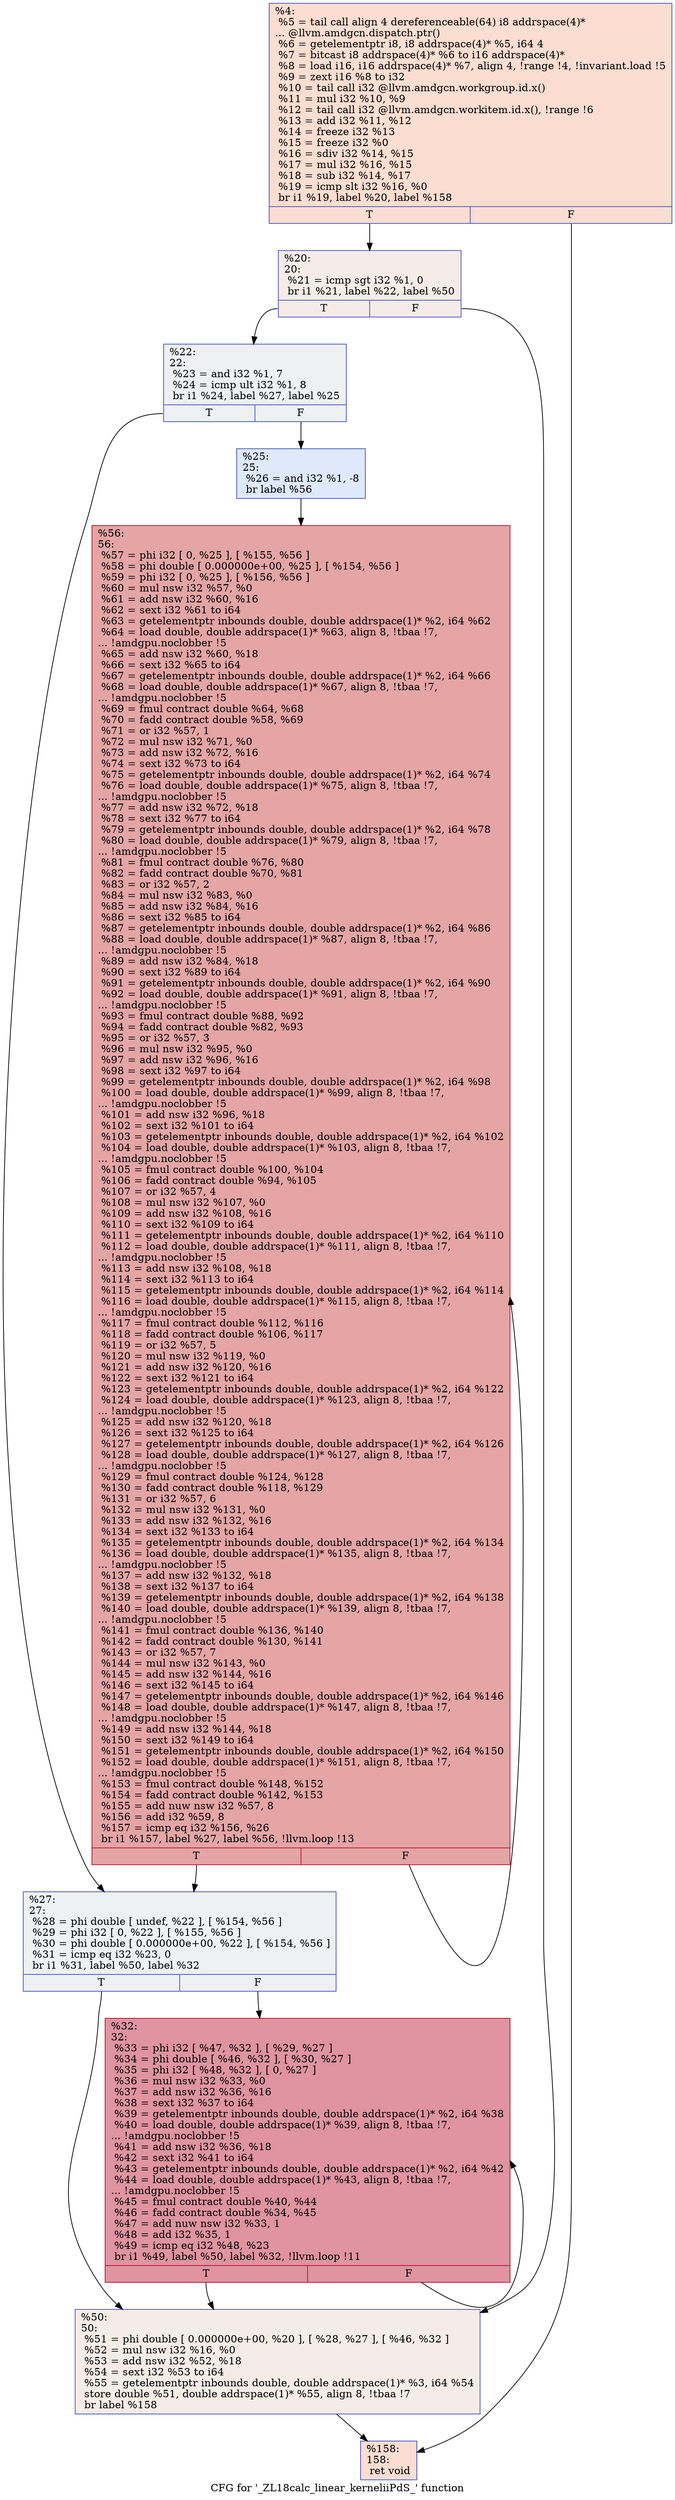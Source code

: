 digraph "CFG for '_ZL18calc_linear_kerneliiPdS_' function" {
	label="CFG for '_ZL18calc_linear_kerneliiPdS_' function";

	Node0x5a15bf0 [shape=record,color="#3d50c3ff", style=filled, fillcolor="#f7b39670",label="{%4:\l  %5 = tail call align 4 dereferenceable(64) i8 addrspace(4)*\l... @llvm.amdgcn.dispatch.ptr()\l  %6 = getelementptr i8, i8 addrspace(4)* %5, i64 4\l  %7 = bitcast i8 addrspace(4)* %6 to i16 addrspace(4)*\l  %8 = load i16, i16 addrspace(4)* %7, align 4, !range !4, !invariant.load !5\l  %9 = zext i16 %8 to i32\l  %10 = tail call i32 @llvm.amdgcn.workgroup.id.x()\l  %11 = mul i32 %10, %9\l  %12 = tail call i32 @llvm.amdgcn.workitem.id.x(), !range !6\l  %13 = add i32 %11, %12\l  %14 = freeze i32 %13\l  %15 = freeze i32 %0\l  %16 = sdiv i32 %14, %15\l  %17 = mul i32 %16, %15\l  %18 = sub i32 %14, %17\l  %19 = icmp slt i32 %16, %0\l  br i1 %19, label %20, label %158\l|{<s0>T|<s1>F}}"];
	Node0x5a15bf0:s0 -> Node0x5a17d90;
	Node0x5a15bf0:s1 -> Node0x5a17e20;
	Node0x5a17d90 [shape=record,color="#3d50c3ff", style=filled, fillcolor="#ead5c970",label="{%20:\l20:                                               \l  %21 = icmp sgt i32 %1, 0\l  br i1 %21, label %22, label %50\l|{<s0>T|<s1>F}}"];
	Node0x5a17d90:s0 -> Node0x5a17ff0;
	Node0x5a17d90:s1 -> Node0x5a18040;
	Node0x5a17ff0 [shape=record,color="#3d50c3ff", style=filled, fillcolor="#d9dce170",label="{%22:\l22:                                               \l  %23 = and i32 %1, 7\l  %24 = icmp ult i32 %1, 8\l  br i1 %24, label %27, label %25\l|{<s0>T|<s1>F}}"];
	Node0x5a17ff0:s0 -> Node0x5a18300;
	Node0x5a17ff0:s1 -> Node0x5a18350;
	Node0x5a18350 [shape=record,color="#3d50c3ff", style=filled, fillcolor="#b5cdfa70",label="{%25:\l25:                                               \l  %26 = and i32 %1, -8\l  br label %56\l}"];
	Node0x5a18350 -> Node0x5a18550;
	Node0x5a18300 [shape=record,color="#3d50c3ff", style=filled, fillcolor="#d9dce170",label="{%27:\l27:                                               \l  %28 = phi double [ undef, %22 ], [ %154, %56 ]\l  %29 = phi i32 [ 0, %22 ], [ %155, %56 ]\l  %30 = phi double [ 0.000000e+00, %22 ], [ %154, %56 ]\l  %31 = icmp eq i32 %23, 0\l  br i1 %31, label %50, label %32\l|{<s0>T|<s1>F}}"];
	Node0x5a18300:s0 -> Node0x5a18040;
	Node0x5a18300:s1 -> Node0x5a197f0;
	Node0x5a197f0 [shape=record,color="#b70d28ff", style=filled, fillcolor="#b70d2870",label="{%32:\l32:                                               \l  %33 = phi i32 [ %47, %32 ], [ %29, %27 ]\l  %34 = phi double [ %46, %32 ], [ %30, %27 ]\l  %35 = phi i32 [ %48, %32 ], [ 0, %27 ]\l  %36 = mul nsw i32 %33, %0\l  %37 = add nsw i32 %36, %16\l  %38 = sext i32 %37 to i64\l  %39 = getelementptr inbounds double, double addrspace(1)* %2, i64 %38\l  %40 = load double, double addrspace(1)* %39, align 8, !tbaa !7,\l... !amdgpu.noclobber !5\l  %41 = add nsw i32 %36, %18\l  %42 = sext i32 %41 to i64\l  %43 = getelementptr inbounds double, double addrspace(1)* %2, i64 %42\l  %44 = load double, double addrspace(1)* %43, align 8, !tbaa !7,\l... !amdgpu.noclobber !5\l  %45 = fmul contract double %40, %44\l  %46 = fadd contract double %34, %45\l  %47 = add nuw nsw i32 %33, 1\l  %48 = add i32 %35, 1\l  %49 = icmp eq i32 %48, %23\l  br i1 %49, label %50, label %32, !llvm.loop !11\l|{<s0>T|<s1>F}}"];
	Node0x5a197f0:s0 -> Node0x5a18040;
	Node0x5a197f0:s1 -> Node0x5a197f0;
	Node0x5a18040 [shape=record,color="#3d50c3ff", style=filled, fillcolor="#ead5c970",label="{%50:\l50:                                               \l  %51 = phi double [ 0.000000e+00, %20 ], [ %28, %27 ], [ %46, %32 ]\l  %52 = mul nsw i32 %16, %0\l  %53 = add nsw i32 %52, %18\l  %54 = sext i32 %53 to i64\l  %55 = getelementptr inbounds double, double addrspace(1)* %3, i64 %54\l  store double %51, double addrspace(1)* %55, align 8, !tbaa !7\l  br label %158\l}"];
	Node0x5a18040 -> Node0x5a17e20;
	Node0x5a18550 [shape=record,color="#b70d28ff", style=filled, fillcolor="#c5333470",label="{%56:\l56:                                               \l  %57 = phi i32 [ 0, %25 ], [ %155, %56 ]\l  %58 = phi double [ 0.000000e+00, %25 ], [ %154, %56 ]\l  %59 = phi i32 [ 0, %25 ], [ %156, %56 ]\l  %60 = mul nsw i32 %57, %0\l  %61 = add nsw i32 %60, %16\l  %62 = sext i32 %61 to i64\l  %63 = getelementptr inbounds double, double addrspace(1)* %2, i64 %62\l  %64 = load double, double addrspace(1)* %63, align 8, !tbaa !7,\l... !amdgpu.noclobber !5\l  %65 = add nsw i32 %60, %18\l  %66 = sext i32 %65 to i64\l  %67 = getelementptr inbounds double, double addrspace(1)* %2, i64 %66\l  %68 = load double, double addrspace(1)* %67, align 8, !tbaa !7,\l... !amdgpu.noclobber !5\l  %69 = fmul contract double %64, %68\l  %70 = fadd contract double %58, %69\l  %71 = or i32 %57, 1\l  %72 = mul nsw i32 %71, %0\l  %73 = add nsw i32 %72, %16\l  %74 = sext i32 %73 to i64\l  %75 = getelementptr inbounds double, double addrspace(1)* %2, i64 %74\l  %76 = load double, double addrspace(1)* %75, align 8, !tbaa !7,\l... !amdgpu.noclobber !5\l  %77 = add nsw i32 %72, %18\l  %78 = sext i32 %77 to i64\l  %79 = getelementptr inbounds double, double addrspace(1)* %2, i64 %78\l  %80 = load double, double addrspace(1)* %79, align 8, !tbaa !7,\l... !amdgpu.noclobber !5\l  %81 = fmul contract double %76, %80\l  %82 = fadd contract double %70, %81\l  %83 = or i32 %57, 2\l  %84 = mul nsw i32 %83, %0\l  %85 = add nsw i32 %84, %16\l  %86 = sext i32 %85 to i64\l  %87 = getelementptr inbounds double, double addrspace(1)* %2, i64 %86\l  %88 = load double, double addrspace(1)* %87, align 8, !tbaa !7,\l... !amdgpu.noclobber !5\l  %89 = add nsw i32 %84, %18\l  %90 = sext i32 %89 to i64\l  %91 = getelementptr inbounds double, double addrspace(1)* %2, i64 %90\l  %92 = load double, double addrspace(1)* %91, align 8, !tbaa !7,\l... !amdgpu.noclobber !5\l  %93 = fmul contract double %88, %92\l  %94 = fadd contract double %82, %93\l  %95 = or i32 %57, 3\l  %96 = mul nsw i32 %95, %0\l  %97 = add nsw i32 %96, %16\l  %98 = sext i32 %97 to i64\l  %99 = getelementptr inbounds double, double addrspace(1)* %2, i64 %98\l  %100 = load double, double addrspace(1)* %99, align 8, !tbaa !7,\l... !amdgpu.noclobber !5\l  %101 = add nsw i32 %96, %18\l  %102 = sext i32 %101 to i64\l  %103 = getelementptr inbounds double, double addrspace(1)* %2, i64 %102\l  %104 = load double, double addrspace(1)* %103, align 8, !tbaa !7,\l... !amdgpu.noclobber !5\l  %105 = fmul contract double %100, %104\l  %106 = fadd contract double %94, %105\l  %107 = or i32 %57, 4\l  %108 = mul nsw i32 %107, %0\l  %109 = add nsw i32 %108, %16\l  %110 = sext i32 %109 to i64\l  %111 = getelementptr inbounds double, double addrspace(1)* %2, i64 %110\l  %112 = load double, double addrspace(1)* %111, align 8, !tbaa !7,\l... !amdgpu.noclobber !5\l  %113 = add nsw i32 %108, %18\l  %114 = sext i32 %113 to i64\l  %115 = getelementptr inbounds double, double addrspace(1)* %2, i64 %114\l  %116 = load double, double addrspace(1)* %115, align 8, !tbaa !7,\l... !amdgpu.noclobber !5\l  %117 = fmul contract double %112, %116\l  %118 = fadd contract double %106, %117\l  %119 = or i32 %57, 5\l  %120 = mul nsw i32 %119, %0\l  %121 = add nsw i32 %120, %16\l  %122 = sext i32 %121 to i64\l  %123 = getelementptr inbounds double, double addrspace(1)* %2, i64 %122\l  %124 = load double, double addrspace(1)* %123, align 8, !tbaa !7,\l... !amdgpu.noclobber !5\l  %125 = add nsw i32 %120, %18\l  %126 = sext i32 %125 to i64\l  %127 = getelementptr inbounds double, double addrspace(1)* %2, i64 %126\l  %128 = load double, double addrspace(1)* %127, align 8, !tbaa !7,\l... !amdgpu.noclobber !5\l  %129 = fmul contract double %124, %128\l  %130 = fadd contract double %118, %129\l  %131 = or i32 %57, 6\l  %132 = mul nsw i32 %131, %0\l  %133 = add nsw i32 %132, %16\l  %134 = sext i32 %133 to i64\l  %135 = getelementptr inbounds double, double addrspace(1)* %2, i64 %134\l  %136 = load double, double addrspace(1)* %135, align 8, !tbaa !7,\l... !amdgpu.noclobber !5\l  %137 = add nsw i32 %132, %18\l  %138 = sext i32 %137 to i64\l  %139 = getelementptr inbounds double, double addrspace(1)* %2, i64 %138\l  %140 = load double, double addrspace(1)* %139, align 8, !tbaa !7,\l... !amdgpu.noclobber !5\l  %141 = fmul contract double %136, %140\l  %142 = fadd contract double %130, %141\l  %143 = or i32 %57, 7\l  %144 = mul nsw i32 %143, %0\l  %145 = add nsw i32 %144, %16\l  %146 = sext i32 %145 to i64\l  %147 = getelementptr inbounds double, double addrspace(1)* %2, i64 %146\l  %148 = load double, double addrspace(1)* %147, align 8, !tbaa !7,\l... !amdgpu.noclobber !5\l  %149 = add nsw i32 %144, %18\l  %150 = sext i32 %149 to i64\l  %151 = getelementptr inbounds double, double addrspace(1)* %2, i64 %150\l  %152 = load double, double addrspace(1)* %151, align 8, !tbaa !7,\l... !amdgpu.noclobber !5\l  %153 = fmul contract double %148, %152\l  %154 = fadd contract double %142, %153\l  %155 = add nuw nsw i32 %57, 8\l  %156 = add i32 %59, 8\l  %157 = icmp eq i32 %156, %26\l  br i1 %157, label %27, label %56, !llvm.loop !13\l|{<s0>T|<s1>F}}"];
	Node0x5a18550:s0 -> Node0x5a18300;
	Node0x5a18550:s1 -> Node0x5a18550;
	Node0x5a17e20 [shape=record,color="#3d50c3ff", style=filled, fillcolor="#f7b39670",label="{%158:\l158:                                              \l  ret void\l}"];
}
